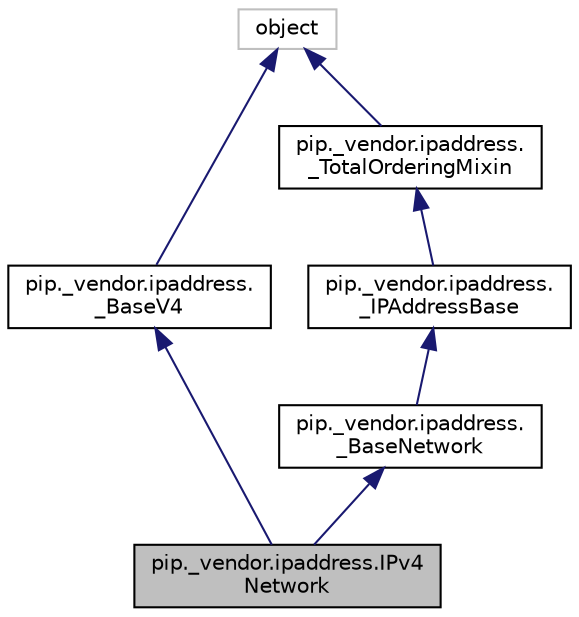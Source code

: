 digraph "pip._vendor.ipaddress.IPv4Network"
{
  edge [fontname="Helvetica",fontsize="10",labelfontname="Helvetica",labelfontsize="10"];
  node [fontname="Helvetica",fontsize="10",shape=record];
  Node6 [label="pip._vendor.ipaddress.IPv4\lNetwork",height=0.2,width=0.4,color="black", fillcolor="grey75", style="filled", fontcolor="black"];
  Node7 -> Node6 [dir="back",color="midnightblue",fontsize="10",style="solid",fontname="Helvetica"];
  Node7 [label="pip._vendor.ipaddress.\l_BaseV4",height=0.2,width=0.4,color="black", fillcolor="white", style="filled",URL="$classpip_1_1__vendor_1_1ipaddress_1_1___base_v4.html"];
  Node8 -> Node7 [dir="back",color="midnightblue",fontsize="10",style="solid",fontname="Helvetica"];
  Node8 [label="object",height=0.2,width=0.4,color="grey75", fillcolor="white", style="filled"];
  Node9 -> Node6 [dir="back",color="midnightblue",fontsize="10",style="solid",fontname="Helvetica"];
  Node9 [label="pip._vendor.ipaddress.\l_BaseNetwork",height=0.2,width=0.4,color="black", fillcolor="white", style="filled",URL="$classpip_1_1__vendor_1_1ipaddress_1_1___base_network.html"];
  Node10 -> Node9 [dir="back",color="midnightblue",fontsize="10",style="solid",fontname="Helvetica"];
  Node10 [label="pip._vendor.ipaddress.\l_IPAddressBase",height=0.2,width=0.4,color="black", fillcolor="white", style="filled",URL="$classpip_1_1__vendor_1_1ipaddress_1_1___i_p_address_base.html"];
  Node11 -> Node10 [dir="back",color="midnightblue",fontsize="10",style="solid",fontname="Helvetica"];
  Node11 [label="pip._vendor.ipaddress.\l_TotalOrderingMixin",height=0.2,width=0.4,color="black", fillcolor="white", style="filled",URL="$classpip_1_1__vendor_1_1ipaddress_1_1___total_ordering_mixin.html"];
  Node8 -> Node11 [dir="back",color="midnightblue",fontsize="10",style="solid",fontname="Helvetica"];
}

